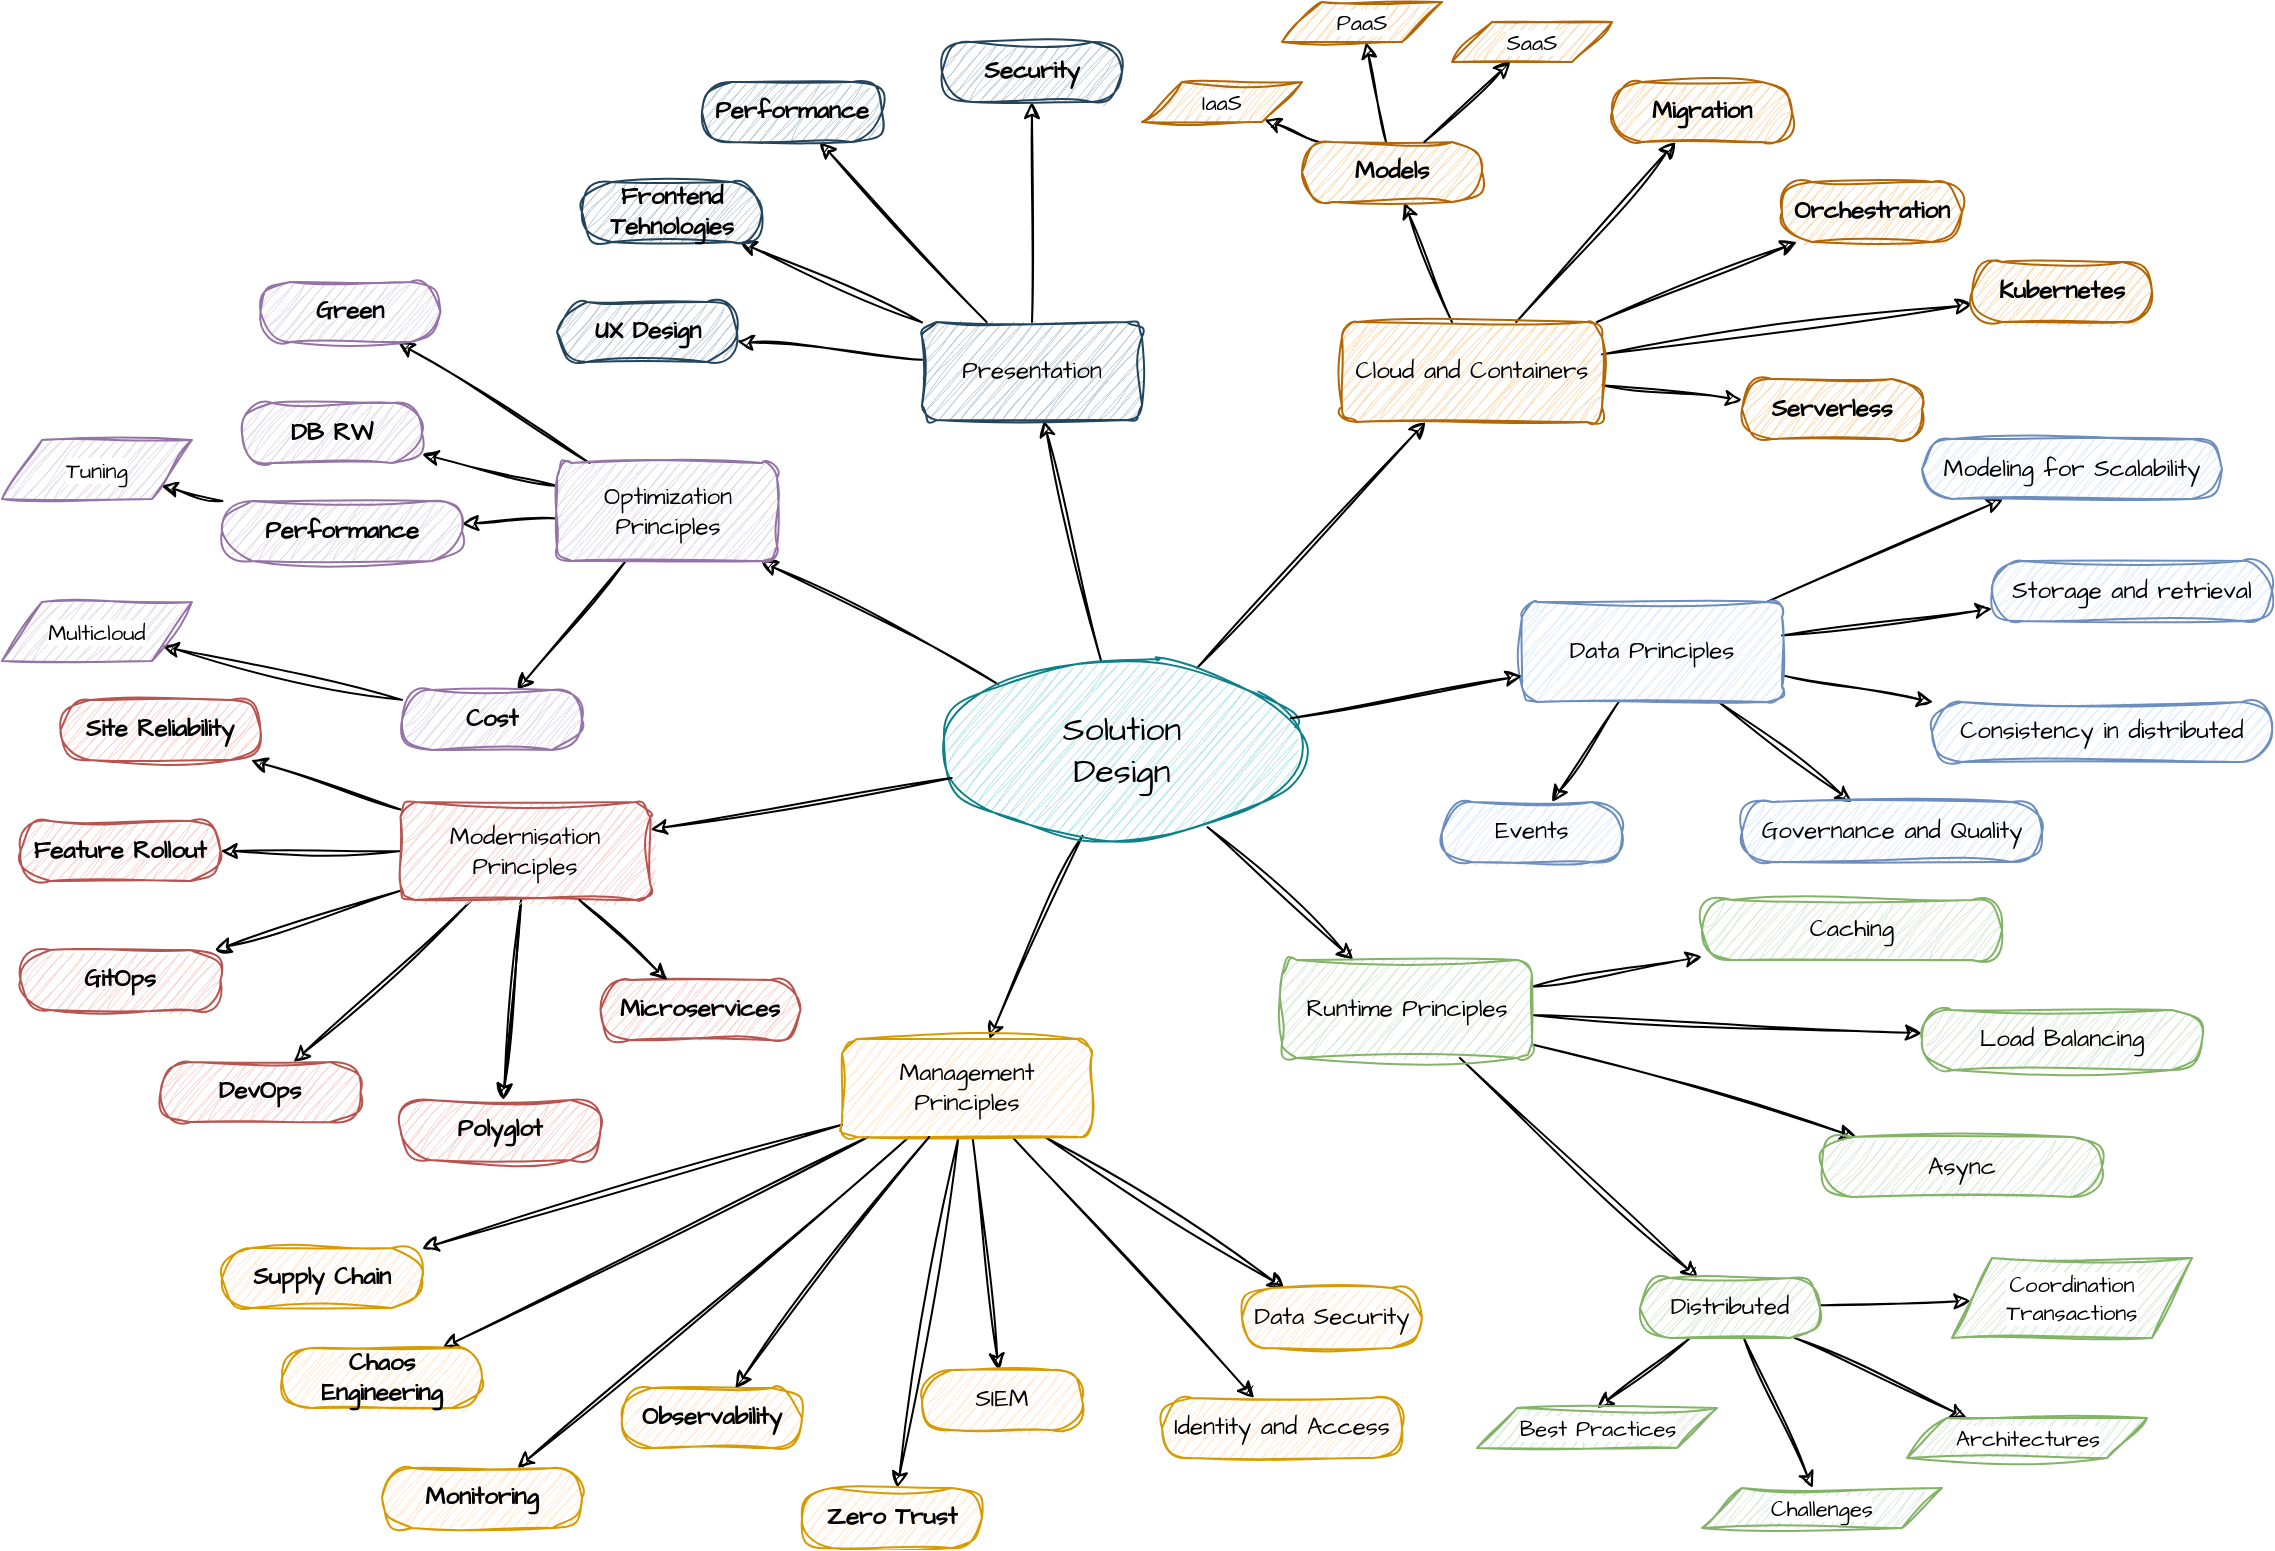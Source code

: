 <mxfile version="25.0.2" pages="2">
  <diagram name="map" id="X-cKGaYsxdFPm-MdRNBP">
    <mxGraphModel dx="898" dy="674" grid="1" gridSize="10" guides="1" tooltips="1" connect="1" arrows="1" fold="1" page="1" pageScale="1" pageWidth="1169" pageHeight="827" math="0" shadow="0">
      <root>
        <mxCell id="0" />
        <mxCell id="1" parent="0" />
        <mxCell id="eH689H7NBcSLCJSyWddD-24" style="edgeStyle=none;shape=connector;rounded=0;sketch=1;hachureGap=4;jiggle=2;curveFitting=1;orthogonalLoop=1;jettySize=auto;html=1;strokeColor=default;align=center;verticalAlign=middle;fontFamily=Architects Daughter;fontSource=https%3A%2F%2Ffonts.googleapis.com%2Fcss%3Ffamily%3DArchitects%2BDaughter;fontSize=11;fontColor=default;labelBackgroundColor=default;endArrow=classic;" parent="1" source="eH689H7NBcSLCJSyWddD-1" target="eH689H7NBcSLCJSyWddD-20" edge="1">
          <mxGeometry relative="1" as="geometry" />
        </mxCell>
        <mxCell id="eH689H7NBcSLCJSyWddD-39" style="edgeStyle=none;shape=connector;rounded=0;sketch=1;hachureGap=4;jiggle=2;curveFitting=1;orthogonalLoop=1;jettySize=auto;html=1;strokeColor=default;align=center;verticalAlign=middle;fontFamily=Architects Daughter;fontSource=https%3A%2F%2Ffonts.googleapis.com%2Fcss%3Ffamily%3DArchitects%2BDaughter;fontSize=11;fontColor=default;labelBackgroundColor=default;endArrow=classic;" parent="1" source="eH689H7NBcSLCJSyWddD-1" target="eH689H7NBcSLCJSyWddD-38" edge="1">
          <mxGeometry relative="1" as="geometry" />
        </mxCell>
        <mxCell id="eH689H7NBcSLCJSyWddD-78" style="edgeStyle=none;shape=connector;rounded=0;sketch=1;hachureGap=4;jiggle=2;curveFitting=1;orthogonalLoop=1;jettySize=auto;html=1;strokeColor=default;align=center;verticalAlign=middle;fontFamily=Architects Daughter;fontSource=https%3A%2F%2Ffonts.googleapis.com%2Fcss%3Ffamily%3DArchitects%2BDaughter;fontSize=11;fontColor=default;labelBackgroundColor=default;endArrow=classic;" parent="1" source="eH689H7NBcSLCJSyWddD-1" target="eH689H7NBcSLCJSyWddD-77" edge="1">
          <mxGeometry relative="1" as="geometry" />
        </mxCell>
        <mxCell id="SSQK0ywu_iZIiHBfQZ9i-17" style="rounded=0;sketch=1;hachureGap=4;jiggle=2;curveFitting=1;orthogonalLoop=1;jettySize=auto;html=1;fontFamily=Architects Daughter;fontSource=https%3A%2F%2Ffonts.googleapis.com%2Fcss%3Ffamily%3DArchitects%2BDaughter;" parent="1" source="eH689H7NBcSLCJSyWddD-1" target="SSQK0ywu_iZIiHBfQZ9i-7" edge="1">
          <mxGeometry relative="1" as="geometry" />
        </mxCell>
        <mxCell id="SSQK0ywu_iZIiHBfQZ9i-19" style="rounded=0;sketch=1;hachureGap=4;jiggle=2;curveFitting=1;orthogonalLoop=1;jettySize=auto;html=1;fontFamily=Architects Daughter;fontSource=https%3A%2F%2Ffonts.googleapis.com%2Fcss%3Ffamily%3DArchitects%2BDaughter;" parent="1" source="eH689H7NBcSLCJSyWddD-1" target="SSQK0ywu_iZIiHBfQZ9i-18" edge="1">
          <mxGeometry relative="1" as="geometry" />
        </mxCell>
        <mxCell id="eH689H7NBcSLCJSyWddD-1" value="&lt;font style=&quot;font-size: 17px;&quot;&gt;Solution&lt;/font&gt;&lt;div&gt;&lt;font style=&quot;font-size: 17px;&quot;&gt;Design&lt;/font&gt;&lt;/div&gt;" style="ellipse;whiteSpace=wrap;html=1;hachureGap=4;fontFamily=Architects Daughter;fontSource=https%3A%2F%2Ffonts.googleapis.com%2Fcss%3Ffamily%3DArchitects%2BDaughter;shadow=0;strokeWidth=1;sketch=1;curveFitting=1;jiggle=2;fillColor=#b0e3e6;strokeColor=#0e8088;" parent="1" vertex="1">
          <mxGeometry x="510" y="369" width="180" height="89" as="geometry" />
        </mxCell>
        <mxCell id="eH689H7NBcSLCJSyWddD-10" style="rounded=0;sketch=1;hachureGap=4;jiggle=2;curveFitting=1;orthogonalLoop=1;jettySize=auto;html=1;fontFamily=Architects Daughter;fontSource=https%3A%2F%2Ffonts.googleapis.com%2Fcss%3Ffamily%3DArchitects%2BDaughter;" parent="1" source="eH689H7NBcSLCJSyWddD-2" target="eH689H7NBcSLCJSyWddD-4" edge="1">
          <mxGeometry relative="1" as="geometry" />
        </mxCell>
        <mxCell id="eH689H7NBcSLCJSyWddD-11" style="rounded=0;sketch=1;hachureGap=4;jiggle=2;curveFitting=1;orthogonalLoop=1;jettySize=auto;html=1;fontFamily=Architects Daughter;fontSource=https%3A%2F%2Ffonts.googleapis.com%2Fcss%3Ffamily%3DArchitects%2BDaughter;" parent="1" source="eH689H7NBcSLCJSyWddD-2" target="eH689H7NBcSLCJSyWddD-5" edge="1">
          <mxGeometry relative="1" as="geometry" />
        </mxCell>
        <mxCell id="eH689H7NBcSLCJSyWddD-12" style="rounded=0;sketch=1;hachureGap=4;jiggle=2;curveFitting=1;orthogonalLoop=1;jettySize=auto;html=1;fontFamily=Architects Daughter;fontSource=https%3A%2F%2Ffonts.googleapis.com%2Fcss%3Ffamily%3DArchitects%2BDaughter;" parent="1" source="eH689H7NBcSLCJSyWddD-2" target="eH689H7NBcSLCJSyWddD-6" edge="1">
          <mxGeometry relative="1" as="geometry" />
        </mxCell>
        <mxCell id="eH689H7NBcSLCJSyWddD-13" style="edgeStyle=none;shape=connector;rounded=0;sketch=1;hachureGap=4;jiggle=2;curveFitting=1;orthogonalLoop=1;jettySize=auto;html=1;strokeColor=default;align=center;verticalAlign=middle;fontFamily=Architects Daughter;fontSource=https%3A%2F%2Ffonts.googleapis.com%2Fcss%3Ffamily%3DArchitects%2BDaughter;fontSize=11;fontColor=default;labelBackgroundColor=default;endArrow=classic;" parent="1" source="eH689H7NBcSLCJSyWddD-2" target="eH689H7NBcSLCJSyWddD-7" edge="1">
          <mxGeometry relative="1" as="geometry" />
        </mxCell>
        <mxCell id="eH689H7NBcSLCJSyWddD-14" style="edgeStyle=none;shape=connector;rounded=0;sketch=1;hachureGap=4;jiggle=2;curveFitting=1;orthogonalLoop=1;jettySize=auto;html=1;strokeColor=default;align=center;verticalAlign=middle;fontFamily=Architects Daughter;fontSource=https%3A%2F%2Ffonts.googleapis.com%2Fcss%3Ffamily%3DArchitects%2BDaughter;fontSize=11;fontColor=default;labelBackgroundColor=default;endArrow=classic;" parent="1" source="eH689H7NBcSLCJSyWddD-2" target="eH689H7NBcSLCJSyWddD-9" edge="1">
          <mxGeometry relative="1" as="geometry" />
        </mxCell>
        <mxCell id="eH689H7NBcSLCJSyWddD-2" value="Data Principles" style="rounded=1;whiteSpace=wrap;html=1;sketch=1;hachureGap=4;jiggle=2;curveFitting=1;fontFamily=Architects Daughter;fontSource=https%3A%2F%2Ffonts.googleapis.com%2Fcss%3Ffamily%3DArchitects%2BDaughter;fillColor=#dae8fc;strokeColor=#6c8ebf;" parent="1" vertex="1">
          <mxGeometry x="800" y="340" width="130" height="50" as="geometry" />
        </mxCell>
        <mxCell id="eH689H7NBcSLCJSyWddD-3" value="" style="endArrow=classic;html=1;rounded=0;sketch=1;hachureGap=4;jiggle=2;curveFitting=1;fontFamily=Architects Daughter;fontSource=https%3A%2F%2Ffonts.googleapis.com%2Fcss%3Ffamily%3DArchitects%2BDaughter;" parent="1" source="eH689H7NBcSLCJSyWddD-1" target="eH689H7NBcSLCJSyWddD-2" edge="1">
          <mxGeometry width="50" height="50" relative="1" as="geometry">
            <mxPoint x="746.266" y="436.33" as="sourcePoint" />
            <mxPoint x="740" y="439" as="targetPoint" />
          </mxGeometry>
        </mxCell>
        <mxCell id="eH689H7NBcSLCJSyWddD-4" value="Modeling for Scalability" style="rounded=1;whiteSpace=wrap;html=1;sketch=1;hachureGap=4;jiggle=2;curveFitting=1;fontFamily=Architects Daughter;fontSource=https%3A%2F%2Ffonts.googleapis.com%2Fcss%3Ffamily%3DArchitects%2BDaughter;arcSize=50;fillColor=#dae8fc;strokeColor=#6c8ebf;" parent="1" vertex="1">
          <mxGeometry x="1000" y="258.5" width="150" height="30" as="geometry" />
        </mxCell>
        <mxCell id="eH689H7NBcSLCJSyWddD-5" value="Storage and retrieval" style="rounded=1;whiteSpace=wrap;html=1;sketch=1;hachureGap=4;jiggle=2;curveFitting=1;fontFamily=Architects Daughter;fontSource=https%3A%2F%2Ffonts.googleapis.com%2Fcss%3Ffamily%3DArchitects%2BDaughter;arcSize=50;fillColor=#dae8fc;strokeColor=#6c8ebf;" parent="1" vertex="1">
          <mxGeometry x="1035" y="319.5" width="140" height="30" as="geometry" />
        </mxCell>
        <mxCell id="eH689H7NBcSLCJSyWddD-6" value="Consistency in distributed" style="rounded=1;whiteSpace=wrap;html=1;sketch=1;hachureGap=4;jiggle=2;curveFitting=1;fontFamily=Architects Daughter;fontSource=https%3A%2F%2Ffonts.googleapis.com%2Fcss%3Ffamily%3DArchitects%2BDaughter;arcSize=50;fillColor=#dae8fc;strokeColor=#6c8ebf;" parent="1" vertex="1">
          <mxGeometry x="1005" y="390" width="170" height="30" as="geometry" />
        </mxCell>
        <mxCell id="eH689H7NBcSLCJSyWddD-7" value="Governance and Quality" style="rounded=1;whiteSpace=wrap;html=1;sketch=1;hachureGap=4;jiggle=2;curveFitting=1;fontFamily=Architects Daughter;fontSource=https%3A%2F%2Ffonts.googleapis.com%2Fcss%3Ffamily%3DArchitects%2BDaughter;arcSize=50;fillColor=#dae8fc;strokeColor=#6c8ebf;" parent="1" vertex="1">
          <mxGeometry x="910" y="440" width="150" height="30" as="geometry" />
        </mxCell>
        <mxCell id="eH689H7NBcSLCJSyWddD-9" value="Events" style="rounded=1;whiteSpace=wrap;html=1;sketch=1;hachureGap=4;jiggle=2;curveFitting=1;fontFamily=Architects Daughter;fontSource=https%3A%2F%2Ffonts.googleapis.com%2Fcss%3Ffamily%3DArchitects%2BDaughter;arcSize=50;fillColor=#dae8fc;strokeColor=#6c8ebf;" parent="1" vertex="1">
          <mxGeometry x="760" y="440" width="90" height="30" as="geometry" />
        </mxCell>
        <mxCell id="eH689H7NBcSLCJSyWddD-15" style="rounded=0;sketch=1;hachureGap=4;jiggle=2;curveFitting=1;orthogonalLoop=1;jettySize=auto;html=1;fontFamily=Architects Daughter;fontSource=https%3A%2F%2Ffonts.googleapis.com%2Fcss%3Ffamily%3DArchitects%2BDaughter;" parent="1" source="eH689H7NBcSLCJSyWddD-20" target="eH689H7NBcSLCJSyWddD-21" edge="1">
          <mxGeometry relative="1" as="geometry" />
        </mxCell>
        <mxCell id="eH689H7NBcSLCJSyWddD-16" style="rounded=0;sketch=1;hachureGap=4;jiggle=2;curveFitting=1;orthogonalLoop=1;jettySize=auto;html=1;fontFamily=Architects Daughter;fontSource=https%3A%2F%2Ffonts.googleapis.com%2Fcss%3Ffamily%3DArchitects%2BDaughter;" parent="1" source="eH689H7NBcSLCJSyWddD-20" target="eH689H7NBcSLCJSyWddD-22" edge="1">
          <mxGeometry relative="1" as="geometry" />
        </mxCell>
        <mxCell id="eH689H7NBcSLCJSyWddD-17" style="rounded=0;sketch=1;hachureGap=4;jiggle=2;curveFitting=1;orthogonalLoop=1;jettySize=auto;html=1;fontFamily=Architects Daughter;fontSource=https%3A%2F%2Ffonts.googleapis.com%2Fcss%3Ffamily%3DArchitects%2BDaughter;" parent="1" source="eH689H7NBcSLCJSyWddD-20" target="eH689H7NBcSLCJSyWddD-25" edge="1">
          <mxGeometry relative="1" as="geometry">
            <mxPoint x="1075.5" y="604" as="targetPoint" />
          </mxGeometry>
        </mxCell>
        <mxCell id="eH689H7NBcSLCJSyWddD-19" style="edgeStyle=none;shape=connector;rounded=0;sketch=1;hachureGap=4;jiggle=2;curveFitting=1;orthogonalLoop=1;jettySize=auto;html=1;strokeColor=default;align=center;verticalAlign=middle;fontFamily=Architects Daughter;fontSource=https%3A%2F%2Ffonts.googleapis.com%2Fcss%3Ffamily%3DArchitects%2BDaughter;fontSize=11;fontColor=default;labelBackgroundColor=default;endArrow=classic;" parent="1" source="eH689H7NBcSLCJSyWddD-20" target="eH689H7NBcSLCJSyWddD-23" edge="1">
          <mxGeometry relative="1" as="geometry">
            <mxPoint x="836.316" y="654" as="sourcePoint" />
          </mxGeometry>
        </mxCell>
        <mxCell id="eH689H7NBcSLCJSyWddD-20" value="Runtime Principles" style="rounded=1;whiteSpace=wrap;html=1;sketch=1;hachureGap=4;jiggle=2;curveFitting=1;fontFamily=Architects Daughter;fontSource=https%3A%2F%2Ffonts.googleapis.com%2Fcss%3Ffamily%3DArchitects%2BDaughter;fillColor=#d5e8d4;strokeColor=#82b366;" parent="1" vertex="1">
          <mxGeometry x="680" y="519" width="125" height="49" as="geometry" />
        </mxCell>
        <mxCell id="eH689H7NBcSLCJSyWddD-21" value="Caching" style="rounded=1;whiteSpace=wrap;html=1;sketch=1;hachureGap=4;jiggle=2;curveFitting=1;fontFamily=Architects Daughter;fontSource=https%3A%2F%2Ffonts.googleapis.com%2Fcss%3Ffamily%3DArchitects%2BDaughter;arcSize=50;fillColor=#d5e8d4;strokeColor=#82b366;" parent="1" vertex="1">
          <mxGeometry x="890" y="489" width="150" height="30" as="geometry" />
        </mxCell>
        <mxCell id="eH689H7NBcSLCJSyWddD-22" value="Load Balancing" style="rounded=1;whiteSpace=wrap;html=1;sketch=1;hachureGap=4;jiggle=2;curveFitting=1;fontFamily=Architects Daughter;fontSource=https%3A%2F%2Ffonts.googleapis.com%2Fcss%3Ffamily%3DArchitects%2BDaughter;arcSize=50;fillColor=#d5e8d4;strokeColor=#82b366;" parent="1" vertex="1">
          <mxGeometry x="1000" y="544" width="140" height="30" as="geometry" />
        </mxCell>
        <mxCell id="eH689H7NBcSLCJSyWddD-28" style="edgeStyle=none;shape=connector;rounded=0;sketch=1;hachureGap=4;jiggle=2;curveFitting=1;orthogonalLoop=1;jettySize=auto;html=1;strokeColor=default;align=center;verticalAlign=middle;fontFamily=Architects Daughter;fontSource=https%3A%2F%2Ffonts.googleapis.com%2Fcss%3Ffamily%3DArchitects%2BDaughter;fontSize=11;fontColor=default;labelBackgroundColor=default;endArrow=classic;" parent="1" source="eH689H7NBcSLCJSyWddD-23" target="eH689H7NBcSLCJSyWddD-27" edge="1">
          <mxGeometry relative="1" as="geometry" />
        </mxCell>
        <mxCell id="eH689H7NBcSLCJSyWddD-31" style="edgeStyle=none;shape=connector;rounded=0;sketch=1;hachureGap=4;jiggle=2;curveFitting=1;orthogonalLoop=1;jettySize=auto;html=1;entryX=0.25;entryY=0;entryDx=0;entryDy=0;strokeColor=default;align=center;verticalAlign=middle;fontFamily=Architects Daughter;fontSource=https%3A%2F%2Ffonts.googleapis.com%2Fcss%3Ffamily%3DArchitects%2BDaughter;fontSize=11;fontColor=default;labelBackgroundColor=default;endArrow=classic;" parent="1" source="eH689H7NBcSLCJSyWddD-23" target="eH689H7NBcSLCJSyWddD-29" edge="1">
          <mxGeometry relative="1" as="geometry" />
        </mxCell>
        <mxCell id="eH689H7NBcSLCJSyWddD-33" style="edgeStyle=none;shape=connector;rounded=0;sketch=1;hachureGap=4;jiggle=2;curveFitting=1;orthogonalLoop=1;jettySize=auto;html=1;strokeColor=default;align=center;verticalAlign=middle;fontFamily=Architects Daughter;fontSource=https%3A%2F%2Ffonts.googleapis.com%2Fcss%3Ffamily%3DArchitects%2BDaughter;fontSize=11;fontColor=default;labelBackgroundColor=default;endArrow=classic;" parent="1" source="eH689H7NBcSLCJSyWddD-23" target="eH689H7NBcSLCJSyWddD-32" edge="1">
          <mxGeometry relative="1" as="geometry" />
        </mxCell>
        <mxCell id="eH689H7NBcSLCJSyWddD-36" style="edgeStyle=none;shape=connector;rounded=0;sketch=1;hachureGap=4;jiggle=2;curveFitting=1;orthogonalLoop=1;jettySize=auto;html=1;entryX=0.5;entryY=0;entryDx=0;entryDy=0;strokeColor=default;align=center;verticalAlign=middle;fontFamily=Architects Daughter;fontSource=https%3A%2F%2Ffonts.googleapis.com%2Fcss%3Ffamily%3DArchitects%2BDaughter;fontSize=11;fontColor=default;labelBackgroundColor=default;endArrow=classic;" parent="1" source="eH689H7NBcSLCJSyWddD-23" target="eH689H7NBcSLCJSyWddD-35" edge="1">
          <mxGeometry relative="1" as="geometry" />
        </mxCell>
        <mxCell id="eH689H7NBcSLCJSyWddD-23" value="Distributed" style="rounded=1;whiteSpace=wrap;html=1;sketch=1;hachureGap=4;jiggle=2;curveFitting=1;fontFamily=Architects Daughter;fontSource=https%3A%2F%2Ffonts.googleapis.com%2Fcss%3Ffamily%3DArchitects%2BDaughter;arcSize=50;fillColor=#d5e8d4;strokeColor=#82b366;" parent="1" vertex="1">
          <mxGeometry x="859" y="678" width="90" height="30" as="geometry" />
        </mxCell>
        <mxCell id="eH689H7NBcSLCJSyWddD-25" value="Async" style="rounded=1;whiteSpace=wrap;html=1;sketch=1;hachureGap=4;jiggle=2;curveFitting=1;fontFamily=Architects Daughter;fontSource=https%3A%2F%2Ffonts.googleapis.com%2Fcss%3Ffamily%3DArchitects%2BDaughter;arcSize=50;fillColor=#d5e8d4;strokeColor=#82b366;" parent="1" vertex="1">
          <mxGeometry x="950" y="607.5" width="140" height="30" as="geometry" />
        </mxCell>
        <mxCell id="eH689H7NBcSLCJSyWddD-27" value="Coordination&lt;div&gt;Transactions&lt;/div&gt;" style="shape=parallelogram;perimeter=parallelogramPerimeter;whiteSpace=wrap;html=1;fixedSize=1;sketch=1;hachureGap=4;jiggle=2;curveFitting=1;fontFamily=Architects Daughter;fontSource=https%3A%2F%2Ffonts.googleapis.com%2Fcss%3Ffamily%3DArchitects%2BDaughter;fontSize=11;labelBackgroundColor=default;fillColor=#d5e8d4;strokeColor=#82b366;" parent="1" vertex="1">
          <mxGeometry x="1015" y="668" width="120" height="40" as="geometry" />
        </mxCell>
        <mxCell id="eH689H7NBcSLCJSyWddD-29" value="Architectures" style="shape=parallelogram;perimeter=parallelogramPerimeter;whiteSpace=wrap;html=1;fixedSize=1;sketch=1;hachureGap=4;jiggle=2;curveFitting=1;fontFamily=Architects Daughter;fontSource=https%3A%2F%2Ffonts.googleapis.com%2Fcss%3Ffamily%3DArchitects%2BDaughter;fontSize=11;labelBackgroundColor=default;fillColor=#d5e8d4;strokeColor=#82b366;" parent="1" vertex="1">
          <mxGeometry x="992.5" y="748" width="120" height="20" as="geometry" />
        </mxCell>
        <mxCell id="eH689H7NBcSLCJSyWddD-32" value="Challenges" style="shape=parallelogram;perimeter=parallelogramPerimeter;whiteSpace=wrap;html=1;fixedSize=1;sketch=1;hachureGap=4;jiggle=2;curveFitting=1;fontFamily=Architects Daughter;fontSource=https%3A%2F%2Ffonts.googleapis.com%2Fcss%3Ffamily%3DArchitects%2BDaughter;fontSize=11;labelBackgroundColor=default;fillColor=#d5e8d4;strokeColor=#82b366;" parent="1" vertex="1">
          <mxGeometry x="890" y="783" width="120" height="20" as="geometry" />
        </mxCell>
        <mxCell id="eH689H7NBcSLCJSyWddD-35" value="Best Practices" style="shape=parallelogram;perimeter=parallelogramPerimeter;whiteSpace=wrap;html=1;fixedSize=1;sketch=1;hachureGap=4;jiggle=2;curveFitting=1;fontFamily=Architects Daughter;fontSource=https%3A%2F%2Ffonts.googleapis.com%2Fcss%3Ffamily%3DArchitects%2BDaughter;fontSize=11;labelBackgroundColor=default;fillColor=#d5e8d4;strokeColor=#82b366;" parent="1" vertex="1">
          <mxGeometry x="777.5" y="743" width="120" height="20" as="geometry" />
        </mxCell>
        <mxCell id="eH689H7NBcSLCJSyWddD-41" style="edgeStyle=none;shape=connector;rounded=0;sketch=1;hachureGap=4;jiggle=2;curveFitting=1;orthogonalLoop=1;jettySize=auto;html=1;strokeColor=default;align=center;verticalAlign=middle;fontFamily=Architects Daughter;fontSource=https%3A%2F%2Ffonts.googleapis.com%2Fcss%3Ffamily%3DArchitects%2BDaughter;fontSize=11;fontColor=default;labelBackgroundColor=default;endArrow=classic;" parent="1" source="eH689H7NBcSLCJSyWddD-38" target="eH689H7NBcSLCJSyWddD-40" edge="1">
          <mxGeometry relative="1" as="geometry" />
        </mxCell>
        <mxCell id="eH689H7NBcSLCJSyWddD-43" style="edgeStyle=none;shape=connector;rounded=0;sketch=1;hachureGap=4;jiggle=2;curveFitting=1;orthogonalLoop=1;jettySize=auto;html=1;strokeColor=default;align=center;verticalAlign=middle;fontFamily=Architects Daughter;fontSource=https%3A%2F%2Ffonts.googleapis.com%2Fcss%3Ffamily%3DArchitects%2BDaughter;fontSize=11;fontColor=default;labelBackgroundColor=default;endArrow=classic;" parent="1" source="eH689H7NBcSLCJSyWddD-38" target="eH689H7NBcSLCJSyWddD-42" edge="1">
          <mxGeometry relative="1" as="geometry" />
        </mxCell>
        <mxCell id="eH689H7NBcSLCJSyWddD-45" style="edgeStyle=none;shape=connector;rounded=0;sketch=1;hachureGap=4;jiggle=2;curveFitting=1;orthogonalLoop=1;jettySize=auto;html=1;strokeColor=default;align=center;verticalAlign=middle;fontFamily=Architects Daughter;fontSource=https%3A%2F%2Ffonts.googleapis.com%2Fcss%3Ffamily%3DArchitects%2BDaughter;fontSize=11;fontColor=default;labelBackgroundColor=default;endArrow=classic;" parent="1" source="eH689H7NBcSLCJSyWddD-38" target="eH689H7NBcSLCJSyWddD-44" edge="1">
          <mxGeometry relative="1" as="geometry" />
        </mxCell>
        <mxCell id="eH689H7NBcSLCJSyWddD-47" style="edgeStyle=none;shape=connector;rounded=0;sketch=1;hachureGap=4;jiggle=2;curveFitting=1;orthogonalLoop=1;jettySize=auto;html=1;strokeColor=default;align=center;verticalAlign=middle;fontFamily=Architects Daughter;fontSource=https%3A%2F%2Ffonts.googleapis.com%2Fcss%3Ffamily%3DArchitects%2BDaughter;fontSize=11;fontColor=default;labelBackgroundColor=default;endArrow=classic;" parent="1" source="eH689H7NBcSLCJSyWddD-38" target="eH689H7NBcSLCJSyWddD-46" edge="1">
          <mxGeometry relative="1" as="geometry" />
        </mxCell>
        <mxCell id="eH689H7NBcSLCJSyWddD-52" style="edgeStyle=none;shape=connector;rounded=0;sketch=1;hachureGap=4;jiggle=2;curveFitting=1;orthogonalLoop=1;jettySize=auto;html=1;strokeColor=default;align=center;verticalAlign=middle;fontFamily=Architects Daughter;fontSource=https%3A%2F%2Ffonts.googleapis.com%2Fcss%3Ffamily%3DArchitects%2BDaughter;fontSize=11;fontColor=default;labelBackgroundColor=default;endArrow=classic;" parent="1" source="eH689H7NBcSLCJSyWddD-38" target="eH689H7NBcSLCJSyWddD-50" edge="1">
          <mxGeometry relative="1" as="geometry" />
        </mxCell>
        <mxCell id="eH689H7NBcSLCJSyWddD-60" style="edgeStyle=none;shape=connector;rounded=0;sketch=1;hachureGap=4;jiggle=2;curveFitting=1;orthogonalLoop=1;jettySize=auto;html=1;strokeColor=default;align=center;verticalAlign=middle;fontFamily=Architects Daughter;fontSource=https%3A%2F%2Ffonts.googleapis.com%2Fcss%3Ffamily%3DArchitects%2BDaughter;fontSize=11;fontColor=default;labelBackgroundColor=default;endArrow=classic;" parent="1" source="eH689H7NBcSLCJSyWddD-38" target="eH689H7NBcSLCJSyWddD-53" edge="1">
          <mxGeometry relative="1" as="geometry" />
        </mxCell>
        <mxCell id="eH689H7NBcSLCJSyWddD-61" style="edgeStyle=none;shape=connector;rounded=0;sketch=1;hachureGap=4;jiggle=2;curveFitting=1;orthogonalLoop=1;jettySize=auto;html=1;strokeColor=default;align=center;verticalAlign=middle;fontFamily=Architects Daughter;fontSource=https%3A%2F%2Ffonts.googleapis.com%2Fcss%3Ffamily%3DArchitects%2BDaughter;fontSize=11;fontColor=default;labelBackgroundColor=default;endArrow=classic;" parent="1" source="eH689H7NBcSLCJSyWddD-38" target="eH689H7NBcSLCJSyWddD-59" edge="1">
          <mxGeometry relative="1" as="geometry" />
        </mxCell>
        <mxCell id="eH689H7NBcSLCJSyWddD-38" value="Management Principles" style="rounded=1;whiteSpace=wrap;html=1;sketch=1;hachureGap=4;jiggle=2;curveFitting=1;fontFamily=Architects Daughter;fontSource=https%3A%2F%2Ffonts.googleapis.com%2Fcss%3Ffamily%3DArchitects%2BDaughter;fillColor=#ffe6cc;strokeColor=#d79b00;" parent="1" vertex="1">
          <mxGeometry x="460" y="558.5" width="125" height="49" as="geometry" />
        </mxCell>
        <mxCell id="eH689H7NBcSLCJSyWddD-40" value="Data Security" style="rounded=1;whiteSpace=wrap;html=1;sketch=1;hachureGap=4;jiggle=2;curveFitting=1;fontFamily=Architects Daughter;fontSource=https%3A%2F%2Ffonts.googleapis.com%2Fcss%3Ffamily%3DArchitects%2BDaughter;arcSize=50;fillColor=#ffe6cc;strokeColor=#d79b00;" parent="1" vertex="1">
          <mxGeometry x="660" y="683" width="90" height="30" as="geometry" />
        </mxCell>
        <mxCell id="eH689H7NBcSLCJSyWddD-42" value="Identity and Access" style="rounded=1;whiteSpace=wrap;html=1;sketch=1;hachureGap=4;jiggle=2;curveFitting=1;fontFamily=Architects Daughter;fontSource=https%3A%2F%2Ffonts.googleapis.com%2Fcss%3Ffamily%3DArchitects%2BDaughter;arcSize=50;fillColor=#ffe6cc;strokeColor=#d79b00;" parent="1" vertex="1">
          <mxGeometry x="620" y="738" width="120" height="30" as="geometry" />
        </mxCell>
        <mxCell id="eH689H7NBcSLCJSyWddD-44" value="SIEM" style="rounded=1;whiteSpace=wrap;html=1;sketch=1;hachureGap=4;jiggle=2;curveFitting=1;fontFamily=Architects Daughter;fontSource=https%3A%2F%2Ffonts.googleapis.com%2Fcss%3Ffamily%3DArchitects%2BDaughter;arcSize=50;fillColor=#ffe6cc;strokeColor=#d79b00;" parent="1" vertex="1">
          <mxGeometry x="500" y="724" width="80" height="30" as="geometry" />
        </mxCell>
        <mxCell id="eH689H7NBcSLCJSyWddD-46" value="Zero Trust" style="rounded=1;whiteSpace=wrap;html=1;sketch=1;hachureGap=4;jiggle=2;curveFitting=1;fontFamily=Architects Daughter;fontSource=https%3A%2F%2Ffonts.googleapis.com%2Fcss%3Ffamily%3DArchitects%2BDaughter;arcSize=50;fontStyle=1;fillColor=#ffe6cc;strokeColor=#d79b00;" parent="1" vertex="1">
          <mxGeometry x="440" y="783" width="90" height="30" as="geometry" />
        </mxCell>
        <mxCell id="eH689H7NBcSLCJSyWddD-48" value="Observability" style="rounded=1;whiteSpace=wrap;html=1;sketch=1;hachureGap=4;jiggle=2;curveFitting=1;fontFamily=Architects Daughter;fontSource=https%3A%2F%2Ffonts.googleapis.com%2Fcss%3Ffamily%3DArchitects%2BDaughter;arcSize=50;fontStyle=1;fillColor=#ffe6cc;strokeColor=#d79b00;" parent="1" vertex="1">
          <mxGeometry x="350" y="733" width="90" height="30" as="geometry" />
        </mxCell>
        <mxCell id="eH689H7NBcSLCJSyWddD-49" style="edgeStyle=none;shape=connector;rounded=0;sketch=1;hachureGap=4;jiggle=2;curveFitting=1;orthogonalLoop=1;jettySize=auto;html=1;strokeColor=default;align=center;verticalAlign=middle;fontFamily=Architects Daughter;fontSource=https%3A%2F%2Ffonts.googleapis.com%2Fcss%3Ffamily%3DArchitects%2BDaughter;fontSize=11;fontColor=default;labelBackgroundColor=default;endArrow=classic;" parent="1" source="eH689H7NBcSLCJSyWddD-38" target="eH689H7NBcSLCJSyWddD-48" edge="1">
          <mxGeometry relative="1" as="geometry" />
        </mxCell>
        <mxCell id="eH689H7NBcSLCJSyWddD-50" value="Monitoring" style="rounded=1;whiteSpace=wrap;html=1;sketch=1;hachureGap=4;jiggle=2;curveFitting=1;fontFamily=Architects Daughter;fontSource=https%3A%2F%2Ffonts.googleapis.com%2Fcss%3Ffamily%3DArchitects%2BDaughter;arcSize=50;fontStyle=1;fillColor=#ffe6cc;strokeColor=#d79b00;" parent="1" vertex="1">
          <mxGeometry x="230" y="773" width="100" height="30" as="geometry" />
        </mxCell>
        <mxCell id="eH689H7NBcSLCJSyWddD-53" value="Chaos Engineering" style="rounded=1;whiteSpace=wrap;html=1;sketch=1;hachureGap=4;jiggle=2;curveFitting=1;fontFamily=Architects Daughter;fontSource=https%3A%2F%2Ffonts.googleapis.com%2Fcss%3Ffamily%3DArchitects%2BDaughter;arcSize=50;fontStyle=1;fillColor=#ffe6cc;strokeColor=#d79b00;" parent="1" vertex="1">
          <mxGeometry x="180" y="713" width="100" height="30" as="geometry" />
        </mxCell>
        <mxCell id="eH689H7NBcSLCJSyWddD-59" value="Supply Chain" style="rounded=1;whiteSpace=wrap;html=1;sketch=1;hachureGap=4;jiggle=2;curveFitting=1;fontFamily=Architects Daughter;fontSource=https%3A%2F%2Ffonts.googleapis.com%2Fcss%3Ffamily%3DArchitects%2BDaughter;arcSize=50;fontStyle=1;fillColor=#ffe6cc;strokeColor=#d79b00;" parent="1" vertex="1">
          <mxGeometry x="150" y="663" width="100" height="30" as="geometry" />
        </mxCell>
        <mxCell id="eH689H7NBcSLCJSyWddD-71" style="edgeStyle=none;shape=connector;rounded=0;sketch=1;hachureGap=4;jiggle=2;curveFitting=1;orthogonalLoop=1;jettySize=auto;html=1;strokeColor=default;align=center;verticalAlign=middle;fontFamily=Architects Daughter;fontSource=https%3A%2F%2Ffonts.googleapis.com%2Fcss%3Ffamily%3DArchitects%2BDaughter;fontSize=11;fontColor=default;labelBackgroundColor=default;endArrow=classic;" parent="1" source="eH689H7NBcSLCJSyWddD-62" target="eH689H7NBcSLCJSyWddD-66" edge="1">
          <mxGeometry relative="1" as="geometry" />
        </mxCell>
        <mxCell id="eH689H7NBcSLCJSyWddD-72" value="" style="edgeStyle=none;shape=connector;rounded=0;sketch=1;hachureGap=4;jiggle=2;curveFitting=1;orthogonalLoop=1;jettySize=auto;html=1;strokeColor=default;align=center;verticalAlign=middle;fontFamily=Architects Daughter;fontSource=https%3A%2F%2Ffonts.googleapis.com%2Fcss%3Ffamily%3DArchitects%2BDaughter;fontSize=11;fontColor=default;labelBackgroundColor=default;endArrow=classic;" parent="1" source="eH689H7NBcSLCJSyWddD-62" target="eH689H7NBcSLCJSyWddD-66" edge="1">
          <mxGeometry relative="1" as="geometry" />
        </mxCell>
        <mxCell id="eH689H7NBcSLCJSyWddD-73" style="edgeStyle=none;shape=connector;rounded=0;sketch=1;hachureGap=4;jiggle=2;curveFitting=1;orthogonalLoop=1;jettySize=auto;html=1;strokeColor=default;align=center;verticalAlign=middle;fontFamily=Architects Daughter;fontSource=https%3A%2F%2Ffonts.googleapis.com%2Fcss%3Ffamily%3DArchitects%2BDaughter;fontSize=11;fontColor=default;labelBackgroundColor=default;endArrow=classic;" parent="1" source="eH689H7NBcSLCJSyWddD-62" target="eH689H7NBcSLCJSyWddD-67" edge="1">
          <mxGeometry relative="1" as="geometry" />
        </mxCell>
        <mxCell id="eH689H7NBcSLCJSyWddD-74" style="edgeStyle=none;shape=connector;rounded=0;sketch=1;hachureGap=4;jiggle=2;curveFitting=1;orthogonalLoop=1;jettySize=auto;html=1;strokeColor=default;align=center;verticalAlign=middle;fontFamily=Architects Daughter;fontSource=https%3A%2F%2Ffonts.googleapis.com%2Fcss%3Ffamily%3DArchitects%2BDaughter;fontSize=11;fontColor=default;labelBackgroundColor=default;endArrow=classic;" parent="1" source="eH689H7NBcSLCJSyWddD-62" target="eH689H7NBcSLCJSyWddD-70" edge="1">
          <mxGeometry relative="1" as="geometry" />
        </mxCell>
        <mxCell id="eH689H7NBcSLCJSyWddD-75" style="edgeStyle=none;shape=connector;rounded=0;sketch=1;hachureGap=4;jiggle=2;curveFitting=1;orthogonalLoop=1;jettySize=auto;html=1;strokeColor=default;align=center;verticalAlign=middle;fontFamily=Architects Daughter;fontSource=https%3A%2F%2Ffonts.googleapis.com%2Fcss%3Ffamily%3DArchitects%2BDaughter;fontSize=11;fontColor=default;labelBackgroundColor=default;endArrow=classic;" parent="1" source="eH689H7NBcSLCJSyWddD-62" target="eH689H7NBcSLCJSyWddD-69" edge="1">
          <mxGeometry relative="1" as="geometry" />
        </mxCell>
        <mxCell id="eH689H7NBcSLCJSyWddD-76" style="edgeStyle=none;shape=connector;rounded=0;sketch=1;hachureGap=4;jiggle=2;curveFitting=1;orthogonalLoop=1;jettySize=auto;html=1;strokeColor=default;align=center;verticalAlign=middle;fontFamily=Architects Daughter;fontSource=https%3A%2F%2Ffonts.googleapis.com%2Fcss%3Ffamily%3DArchitects%2BDaughter;fontSize=11;fontColor=default;labelBackgroundColor=default;endArrow=classic;" parent="1" source="eH689H7NBcSLCJSyWddD-62" target="eH689H7NBcSLCJSyWddD-68" edge="1">
          <mxGeometry relative="1" as="geometry" />
        </mxCell>
        <mxCell id="eH689H7NBcSLCJSyWddD-62" value="Modernisation&lt;div&gt;Principles&lt;/div&gt;" style="rounded=1;whiteSpace=wrap;html=1;sketch=1;hachureGap=4;jiggle=2;curveFitting=1;fontFamily=Architects Daughter;fontSource=https%3A%2F%2Ffonts.googleapis.com%2Fcss%3Ffamily%3DArchitects%2BDaughter;fillColor=#f8cecc;strokeColor=#b85450;" parent="1" vertex="1">
          <mxGeometry x="239.26" y="440" width="125" height="49" as="geometry" />
        </mxCell>
        <mxCell id="eH689H7NBcSLCJSyWddD-63" style="edgeStyle=none;shape=connector;rounded=0;sketch=1;hachureGap=4;jiggle=2;curveFitting=1;orthogonalLoop=1;jettySize=auto;html=1;strokeColor=default;align=center;verticalAlign=middle;fontFamily=Architects Daughter;fontSource=https%3A%2F%2Ffonts.googleapis.com%2Fcss%3Ffamily%3DArchitects%2BDaughter;fontSize=11;fontColor=default;labelBackgroundColor=default;endArrow=classic;" parent="1" source="eH689H7NBcSLCJSyWddD-1" target="eH689H7NBcSLCJSyWddD-62" edge="1">
          <mxGeometry relative="1" as="geometry">
            <mxPoint x="499.998" y="478.814" as="sourcePoint" />
          </mxGeometry>
        </mxCell>
        <mxCell id="eH689H7NBcSLCJSyWddD-64" value="Microservices" style="rounded=1;whiteSpace=wrap;html=1;sketch=1;hachureGap=4;jiggle=2;curveFitting=1;fontFamily=Architects Daughter;fontSource=https%3A%2F%2Ffonts.googleapis.com%2Fcss%3Ffamily%3DArchitects%2BDaughter;arcSize=50;fontStyle=1;fillColor=#f8cecc;strokeColor=#b85450;" parent="1" vertex="1">
          <mxGeometry x="339.26" y="529" width="100" height="30" as="geometry" />
        </mxCell>
        <mxCell id="eH689H7NBcSLCJSyWddD-65" style="edgeStyle=none;shape=connector;rounded=0;sketch=1;hachureGap=4;jiggle=2;curveFitting=1;orthogonalLoop=1;jettySize=auto;html=1;strokeColor=default;align=center;verticalAlign=middle;fontFamily=Architects Daughter;fontSource=https%3A%2F%2Ffonts.googleapis.com%2Fcss%3Ffamily%3DArchitects%2BDaughter;fontSize=11;fontColor=default;labelBackgroundColor=default;endArrow=classic;" parent="1" source="eH689H7NBcSLCJSyWddD-62" target="eH689H7NBcSLCJSyWddD-64" edge="1">
          <mxGeometry relative="1" as="geometry" />
        </mxCell>
        <mxCell id="eH689H7NBcSLCJSyWddD-66" value="Polyglot" style="rounded=1;whiteSpace=wrap;html=1;sketch=1;hachureGap=4;jiggle=2;curveFitting=1;fontFamily=Architects Daughter;fontSource=https%3A%2F%2Ffonts.googleapis.com%2Fcss%3Ffamily%3DArchitects%2BDaughter;arcSize=50;fontStyle=1;fillColor=#f8cecc;strokeColor=#b85450;" parent="1" vertex="1">
          <mxGeometry x="239.26" y="589" width="100" height="30" as="geometry" />
        </mxCell>
        <mxCell id="eH689H7NBcSLCJSyWddD-67" value="DevOps" style="rounded=1;whiteSpace=wrap;html=1;sketch=1;hachureGap=4;jiggle=2;curveFitting=1;fontFamily=Architects Daughter;fontSource=https%3A%2F%2Ffonts.googleapis.com%2Fcss%3Ffamily%3DArchitects%2BDaughter;arcSize=50;fontStyle=1;fillColor=#f8cecc;strokeColor=#b85450;" parent="1" vertex="1">
          <mxGeometry x="119.26" y="570" width="100" height="30" as="geometry" />
        </mxCell>
        <mxCell id="eH689H7NBcSLCJSyWddD-68" value="Site Reliability" style="rounded=1;whiteSpace=wrap;html=1;sketch=1;hachureGap=4;jiggle=2;curveFitting=1;fontFamily=Architects Daughter;fontSource=https%3A%2F%2Ffonts.googleapis.com%2Fcss%3Ffamily%3DArchitects%2BDaughter;arcSize=50;fontStyle=1;fillColor=#f8cecc;strokeColor=#b85450;" parent="1" vertex="1">
          <mxGeometry x="69.26" y="389" width="100" height="30" as="geometry" />
        </mxCell>
        <mxCell id="eH689H7NBcSLCJSyWddD-69" value="Feature Rollout" style="rounded=1;whiteSpace=wrap;html=1;sketch=1;hachureGap=4;jiggle=2;curveFitting=1;fontFamily=Architects Daughter;fontSource=https%3A%2F%2Ffonts.googleapis.com%2Fcss%3Ffamily%3DArchitects%2BDaughter;arcSize=50;fontStyle=1;fillColor=#f8cecc;strokeColor=#b85450;" parent="1" vertex="1">
          <mxGeometry x="49.26" y="449.5" width="100" height="30" as="geometry" />
        </mxCell>
        <mxCell id="eH689H7NBcSLCJSyWddD-70" value="GitOps" style="rounded=1;whiteSpace=wrap;html=1;sketch=1;hachureGap=4;jiggle=2;curveFitting=1;fontFamily=Architects Daughter;fontSource=https%3A%2F%2Ffonts.googleapis.com%2Fcss%3Ffamily%3DArchitects%2BDaughter;arcSize=50;fontStyle=1;fillColor=#f8cecc;strokeColor=#b85450;" parent="1" vertex="1">
          <mxGeometry x="49.26" y="514" width="100" height="30" as="geometry" />
        </mxCell>
        <mxCell id="eH689H7NBcSLCJSyWddD-81" style="edgeStyle=none;shape=connector;rounded=0;sketch=1;hachureGap=4;jiggle=2;curveFitting=1;orthogonalLoop=1;jettySize=auto;html=1;strokeColor=default;align=center;verticalAlign=middle;fontFamily=Architects Daughter;fontSource=https%3A%2F%2Ffonts.googleapis.com%2Fcss%3Ffamily%3DArchitects%2BDaughter;fontSize=11;fontColor=default;labelBackgroundColor=default;endArrow=classic;" parent="1" source="eH689H7NBcSLCJSyWddD-77" target="eH689H7NBcSLCJSyWddD-79" edge="1">
          <mxGeometry relative="1" as="geometry" />
        </mxCell>
        <mxCell id="eH689H7NBcSLCJSyWddD-84" style="edgeStyle=none;shape=connector;rounded=0;sketch=1;hachureGap=4;jiggle=2;curveFitting=1;orthogonalLoop=1;jettySize=auto;html=1;strokeColor=default;align=center;verticalAlign=middle;fontFamily=Architects Daughter;fontSource=https%3A%2F%2Ffonts.googleapis.com%2Fcss%3Ffamily%3DArchitects%2BDaughter;fontSize=11;fontColor=default;labelBackgroundColor=default;endArrow=classic;" parent="1" source="eH689H7NBcSLCJSyWddD-77" target="eH689H7NBcSLCJSyWddD-82" edge="1">
          <mxGeometry relative="1" as="geometry" />
        </mxCell>
        <mxCell id="eH689H7NBcSLCJSyWddD-91" style="edgeStyle=none;shape=connector;rounded=0;sketch=1;hachureGap=4;jiggle=2;curveFitting=1;orthogonalLoop=1;jettySize=auto;html=1;strokeColor=default;align=center;verticalAlign=middle;fontFamily=Architects Daughter;fontSource=https%3A%2F%2Ffonts.googleapis.com%2Fcss%3Ffamily%3DArchitects%2BDaughter;fontSize=11;fontColor=default;labelBackgroundColor=default;endArrow=classic;" parent="1" source="eH689H7NBcSLCJSyWddD-77" target="eH689H7NBcSLCJSyWddD-85" edge="1">
          <mxGeometry relative="1" as="geometry" />
        </mxCell>
        <mxCell id="eH689H7NBcSLCJSyWddD-93" style="edgeStyle=none;shape=connector;rounded=0;sketch=1;hachureGap=4;jiggle=2;curveFitting=1;orthogonalLoop=1;jettySize=auto;html=1;strokeColor=default;align=center;verticalAlign=middle;fontFamily=Architects Daughter;fontSource=https%3A%2F%2Ffonts.googleapis.com%2Fcss%3Ffamily%3DArchitects%2BDaughter;fontSize=11;fontColor=default;labelBackgroundColor=default;endArrow=classic;" parent="1" source="eH689H7NBcSLCJSyWddD-77" target="eH689H7NBcSLCJSyWddD-92" edge="1">
          <mxGeometry relative="1" as="geometry" />
        </mxCell>
        <mxCell id="eH689H7NBcSLCJSyWddD-77" value="&lt;div&gt;Optimization Principles&lt;/div&gt;" style="rounded=1;whiteSpace=wrap;html=1;sketch=1;hachureGap=4;jiggle=2;curveFitting=1;fontFamily=Architects Daughter;fontSource=https%3A%2F%2Ffonts.googleapis.com%2Fcss%3Ffamily%3DArchitects%2BDaughter;fillColor=#e1d5e7;strokeColor=#9673a6;" parent="1" vertex="1">
          <mxGeometry x="317.5" y="270.5" width="110" height="49" as="geometry" />
        </mxCell>
        <mxCell id="eH689H7NBcSLCJSyWddD-95" style="edgeStyle=none;shape=connector;rounded=0;sketch=1;hachureGap=4;jiggle=2;curveFitting=1;orthogonalLoop=1;jettySize=auto;html=1;strokeColor=default;align=center;verticalAlign=middle;fontFamily=Architects Daughter;fontSource=https%3A%2F%2Ffonts.googleapis.com%2Fcss%3Ffamily%3DArchitects%2BDaughter;fontSize=11;fontColor=default;labelBackgroundColor=default;endArrow=classic;" parent="1" source="eH689H7NBcSLCJSyWddD-79" target="eH689H7NBcSLCJSyWddD-94" edge="1">
          <mxGeometry relative="1" as="geometry" />
        </mxCell>
        <mxCell id="eH689H7NBcSLCJSyWddD-79" value="Cost" style="rounded=1;whiteSpace=wrap;html=1;sketch=1;hachureGap=4;jiggle=2;curveFitting=1;fontFamily=Architects Daughter;fontSource=https%3A%2F%2Ffonts.googleapis.com%2Fcss%3Ffamily%3DArchitects%2BDaughter;arcSize=50;fontStyle=1;fillColor=#e1d5e7;strokeColor=#9673a6;" parent="1" vertex="1">
          <mxGeometry x="240" y="384" width="90" height="30" as="geometry" />
        </mxCell>
        <mxCell id="eH689H7NBcSLCJSyWddD-89" style="edgeStyle=none;shape=connector;rounded=0;sketch=1;hachureGap=4;jiggle=2;curveFitting=1;orthogonalLoop=1;jettySize=auto;html=1;strokeColor=default;align=center;verticalAlign=middle;fontFamily=Architects Daughter;fontSource=https%3A%2F%2Ffonts.googleapis.com%2Fcss%3Ffamily%3DArchitects%2BDaughter;fontSize=11;fontColor=default;labelBackgroundColor=default;endArrow=classic;" parent="1" source="eH689H7NBcSLCJSyWddD-82" target="eH689H7NBcSLCJSyWddD-86" edge="1">
          <mxGeometry relative="1" as="geometry" />
        </mxCell>
        <mxCell id="eH689H7NBcSLCJSyWddD-82" value="Performance" style="rounded=1;whiteSpace=wrap;html=1;sketch=1;hachureGap=4;jiggle=2;curveFitting=1;fontFamily=Architects Daughter;fontSource=https%3A%2F%2Ffonts.googleapis.com%2Fcss%3Ffamily%3DArchitects%2BDaughter;arcSize=50;fontStyle=1;fillColor=#e1d5e7;strokeColor=#9673a6;" parent="1" vertex="1">
          <mxGeometry x="150" y="289.5" width="120" height="30" as="geometry" />
        </mxCell>
        <mxCell id="eH689H7NBcSLCJSyWddD-85" value="DB RW" style="rounded=1;whiteSpace=wrap;html=1;sketch=1;hachureGap=4;jiggle=2;curveFitting=1;fontFamily=Architects Daughter;fontSource=https%3A%2F%2Ffonts.googleapis.com%2Fcss%3Ffamily%3DArchitects%2BDaughter;arcSize=50;fontStyle=1;fillColor=#e1d5e7;strokeColor=#9673a6;" parent="1" vertex="1">
          <mxGeometry x="160" y="240.5" width="90" height="30" as="geometry" />
        </mxCell>
        <mxCell id="eH689H7NBcSLCJSyWddD-86" value="Tuning" style="shape=parallelogram;perimeter=parallelogramPerimeter;whiteSpace=wrap;html=1;fixedSize=1;sketch=1;hachureGap=4;jiggle=2;curveFitting=1;fontFamily=Architects Daughter;fontSource=https%3A%2F%2Ffonts.googleapis.com%2Fcss%3Ffamily%3DArchitects%2BDaughter;fontSize=11;labelBackgroundColor=default;fillColor=#e1d5e7;strokeColor=#9673a6;" parent="1" vertex="1">
          <mxGeometry x="40" y="259" width="95" height="29.5" as="geometry" />
        </mxCell>
        <mxCell id="eH689H7NBcSLCJSyWddD-92" value="Green" style="rounded=1;whiteSpace=wrap;html=1;sketch=1;hachureGap=4;jiggle=2;curveFitting=1;fontFamily=Architects Daughter;fontSource=https%3A%2F%2Ffonts.googleapis.com%2Fcss%3Ffamily%3DArchitects%2BDaughter;arcSize=50;fontStyle=1;fillColor=#e1d5e7;strokeColor=#9673a6;" parent="1" vertex="1">
          <mxGeometry x="169.26" y="180" width="90" height="30" as="geometry" />
        </mxCell>
        <mxCell id="eH689H7NBcSLCJSyWddD-94" value="Multicloud" style="shape=parallelogram;perimeter=parallelogramPerimeter;whiteSpace=wrap;html=1;fixedSize=1;sketch=1;hachureGap=4;jiggle=2;curveFitting=1;fontFamily=Architects Daughter;fontSource=https%3A%2F%2Ffonts.googleapis.com%2Fcss%3Ffamily%3DArchitects%2BDaughter;fontSize=11;labelBackgroundColor=default;fillColor=#e1d5e7;strokeColor=#9673a6;" parent="1" vertex="1">
          <mxGeometry x="40" y="340" width="95" height="29.5" as="geometry" />
        </mxCell>
        <mxCell id="SSQK0ywu_iZIiHBfQZ9i-13" style="edgeStyle=orthogonalEdgeStyle;rounded=0;sketch=1;hachureGap=4;jiggle=2;curveFitting=1;orthogonalLoop=1;jettySize=auto;html=1;fontFamily=Architects Daughter;fontSource=https%3A%2F%2Ffonts.googleapis.com%2Fcss%3Ffamily%3DArchitects%2BDaughter;" parent="1" source="SSQK0ywu_iZIiHBfQZ9i-7" target="SSQK0ywu_iZIiHBfQZ9i-12" edge="1">
          <mxGeometry relative="1" as="geometry" />
        </mxCell>
        <mxCell id="SSQK0ywu_iZIiHBfQZ9i-14" style="rounded=0;sketch=1;hachureGap=4;jiggle=2;curveFitting=1;orthogonalLoop=1;jettySize=auto;html=1;fontFamily=Architects Daughter;fontSource=https%3A%2F%2Ffonts.googleapis.com%2Fcss%3Ffamily%3DArchitects%2BDaughter;" parent="1" source="SSQK0ywu_iZIiHBfQZ9i-7" target="SSQK0ywu_iZIiHBfQZ9i-10" edge="1">
          <mxGeometry relative="1" as="geometry" />
        </mxCell>
        <mxCell id="SSQK0ywu_iZIiHBfQZ9i-15" style="rounded=0;sketch=1;hachureGap=4;jiggle=2;curveFitting=1;orthogonalLoop=1;jettySize=auto;html=1;fontFamily=Architects Daughter;fontSource=https%3A%2F%2Ffonts.googleapis.com%2Fcss%3Ffamily%3DArchitects%2BDaughter;" parent="1" source="SSQK0ywu_iZIiHBfQZ9i-7" target="SSQK0ywu_iZIiHBfQZ9i-9" edge="1">
          <mxGeometry relative="1" as="geometry" />
        </mxCell>
        <mxCell id="SSQK0ywu_iZIiHBfQZ9i-16" style="rounded=0;sketch=1;hachureGap=4;jiggle=2;curveFitting=1;orthogonalLoop=1;jettySize=auto;html=1;fontFamily=Architects Daughter;fontSource=https%3A%2F%2Ffonts.googleapis.com%2Fcss%3Ffamily%3DArchitects%2BDaughter;" parent="1" source="SSQK0ywu_iZIiHBfQZ9i-7" target="SSQK0ywu_iZIiHBfQZ9i-8" edge="1">
          <mxGeometry relative="1" as="geometry" />
        </mxCell>
        <mxCell id="SSQK0ywu_iZIiHBfQZ9i-7" value="&lt;div&gt;Presentation&lt;/div&gt;" style="rounded=1;whiteSpace=wrap;html=1;sketch=1;hachureGap=4;jiggle=2;curveFitting=1;fontFamily=Architects Daughter;fontSource=https%3A%2F%2Ffonts.googleapis.com%2Fcss%3Ffamily%3DArchitects%2BDaughter;fillColor=#bac8d3;strokeColor=#23445d;" parent="1" vertex="1">
          <mxGeometry x="500" y="200" width="110" height="49" as="geometry" />
        </mxCell>
        <mxCell id="SSQK0ywu_iZIiHBfQZ9i-8" value="UX Design" style="rounded=1;whiteSpace=wrap;html=1;sketch=1;hachureGap=4;jiggle=2;curveFitting=1;fontFamily=Architects Daughter;fontSource=https%3A%2F%2Ffonts.googleapis.com%2Fcss%3Ffamily%3DArchitects%2BDaughter;arcSize=50;fontStyle=1;fillColor=#bac8d3;strokeColor=#23445d;" parent="1" vertex="1">
          <mxGeometry x="317.5" y="190" width="90" height="30" as="geometry" />
        </mxCell>
        <mxCell id="SSQK0ywu_iZIiHBfQZ9i-9" value="Frontend Tehnologies" style="rounded=1;whiteSpace=wrap;html=1;sketch=1;hachureGap=4;jiggle=2;curveFitting=1;fontFamily=Architects Daughter;fontSource=https%3A%2F%2Ffonts.googleapis.com%2Fcss%3Ffamily%3DArchitects%2BDaughter;arcSize=50;fontStyle=1;fillColor=#bac8d3;strokeColor=#23445d;" parent="1" vertex="1">
          <mxGeometry x="330" y="130" width="90" height="30" as="geometry" />
        </mxCell>
        <mxCell id="SSQK0ywu_iZIiHBfQZ9i-10" value="Performance" style="rounded=1;whiteSpace=wrap;html=1;sketch=1;hachureGap=4;jiggle=2;curveFitting=1;fontFamily=Architects Daughter;fontSource=https%3A%2F%2Ffonts.googleapis.com%2Fcss%3Ffamily%3DArchitects%2BDaughter;arcSize=50;fontStyle=1;fillColor=#bac8d3;strokeColor=#23445d;" parent="1" vertex="1">
          <mxGeometry x="390" y="80" width="90" height="30" as="geometry" />
        </mxCell>
        <mxCell id="SSQK0ywu_iZIiHBfQZ9i-11" style="edgeStyle=orthogonalEdgeStyle;rounded=0;sketch=1;hachureGap=4;jiggle=2;curveFitting=1;orthogonalLoop=1;jettySize=auto;html=1;exitX=0.5;exitY=1;exitDx=0;exitDy=0;fontFamily=Architects Daughter;fontSource=https%3A%2F%2Ffonts.googleapis.com%2Fcss%3Ffamily%3DArchitects%2BDaughter;" parent="1" source="SSQK0ywu_iZIiHBfQZ9i-10" target="SSQK0ywu_iZIiHBfQZ9i-10" edge="1">
          <mxGeometry relative="1" as="geometry" />
        </mxCell>
        <mxCell id="SSQK0ywu_iZIiHBfQZ9i-12" value="Security" style="rounded=1;whiteSpace=wrap;html=1;sketch=1;hachureGap=4;jiggle=2;curveFitting=1;fontFamily=Architects Daughter;fontSource=https%3A%2F%2Ffonts.googleapis.com%2Fcss%3Ffamily%3DArchitects%2BDaughter;arcSize=50;fontStyle=1;fillColor=#bac8d3;strokeColor=#23445d;" parent="1" vertex="1">
          <mxGeometry x="510" y="60" width="90" height="30" as="geometry" />
        </mxCell>
        <mxCell id="SSQK0ywu_iZIiHBfQZ9i-21" style="edgeStyle=none;shape=connector;rounded=0;sketch=1;hachureGap=4;jiggle=2;curveFitting=1;orthogonalLoop=1;jettySize=auto;html=1;strokeColor=default;align=center;verticalAlign=middle;fontFamily=Architects Daughter;fontSource=https%3A%2F%2Ffonts.googleapis.com%2Fcss%3Ffamily%3DArchitects%2BDaughter;fontSize=11;fontColor=default;labelBackgroundColor=default;endArrow=classic;" parent="1" source="SSQK0ywu_iZIiHBfQZ9i-18" target="SSQK0ywu_iZIiHBfQZ9i-20" edge="1">
          <mxGeometry relative="1" as="geometry" />
        </mxCell>
        <mxCell id="SSQK0ywu_iZIiHBfQZ9i-29" style="edgeStyle=none;shape=connector;rounded=0;sketch=1;hachureGap=4;jiggle=2;curveFitting=1;orthogonalLoop=1;jettySize=auto;html=1;strokeColor=default;align=center;verticalAlign=middle;fontFamily=Architects Daughter;fontSource=https%3A%2F%2Ffonts.googleapis.com%2Fcss%3Ffamily%3DArchitects%2BDaughter;fontSize=11;fontColor=default;labelBackgroundColor=default;endArrow=classic;" parent="1" source="SSQK0ywu_iZIiHBfQZ9i-18" target="SSQK0ywu_iZIiHBfQZ9i-28" edge="1">
          <mxGeometry relative="1" as="geometry" />
        </mxCell>
        <mxCell id="SSQK0ywu_iZIiHBfQZ9i-31" style="edgeStyle=none;shape=connector;rounded=0;sketch=1;hachureGap=4;jiggle=2;curveFitting=1;orthogonalLoop=1;jettySize=auto;html=1;strokeColor=default;align=center;verticalAlign=middle;fontFamily=Architects Daughter;fontSource=https%3A%2F%2Ffonts.googleapis.com%2Fcss%3Ffamily%3DArchitects%2BDaughter;fontSize=11;fontColor=default;labelBackgroundColor=default;endArrow=classic;" parent="1" source="SSQK0ywu_iZIiHBfQZ9i-18" target="SSQK0ywu_iZIiHBfQZ9i-30" edge="1">
          <mxGeometry relative="1" as="geometry" />
        </mxCell>
        <mxCell id="SSQK0ywu_iZIiHBfQZ9i-33" style="edgeStyle=none;shape=connector;rounded=0;sketch=1;hachureGap=4;jiggle=2;curveFitting=1;orthogonalLoop=1;jettySize=auto;html=1;strokeColor=default;align=center;verticalAlign=middle;fontFamily=Architects Daughter;fontSource=https%3A%2F%2Ffonts.googleapis.com%2Fcss%3Ffamily%3DArchitects%2BDaughter;fontSize=11;fontColor=default;labelBackgroundColor=default;endArrow=classic;" parent="1" source="SSQK0ywu_iZIiHBfQZ9i-18" target="SSQK0ywu_iZIiHBfQZ9i-32" edge="1">
          <mxGeometry relative="1" as="geometry" />
        </mxCell>
        <mxCell id="SSQK0ywu_iZIiHBfQZ9i-36" style="edgeStyle=none;shape=connector;rounded=0;sketch=1;hachureGap=4;jiggle=2;curveFitting=1;orthogonalLoop=1;jettySize=auto;html=1;strokeColor=default;align=center;verticalAlign=middle;fontFamily=Architects Daughter;fontSource=https%3A%2F%2Ffonts.googleapis.com%2Fcss%3Ffamily%3DArchitects%2BDaughter;fontSize=11;fontColor=default;labelBackgroundColor=default;endArrow=classic;" parent="1" source="SSQK0ywu_iZIiHBfQZ9i-18" target="SSQK0ywu_iZIiHBfQZ9i-34" edge="1">
          <mxGeometry relative="1" as="geometry" />
        </mxCell>
        <mxCell id="SSQK0ywu_iZIiHBfQZ9i-18" value="Cloud and Containers" style="rounded=1;whiteSpace=wrap;html=1;sketch=1;hachureGap=4;jiggle=2;curveFitting=1;fontFamily=Architects Daughter;fontSource=https%3A%2F%2Ffonts.googleapis.com%2Fcss%3Ffamily%3DArchitects%2BDaughter;fillColor=#fad7ac;strokeColor=#b46504;" parent="1" vertex="1">
          <mxGeometry x="710" y="200" width="130" height="50" as="geometry" />
        </mxCell>
        <mxCell id="SSQK0ywu_iZIiHBfQZ9i-23" style="edgeStyle=none;shape=connector;rounded=0;sketch=1;hachureGap=4;jiggle=2;curveFitting=1;orthogonalLoop=1;jettySize=auto;html=1;strokeColor=default;align=center;verticalAlign=middle;fontFamily=Architects Daughter;fontSource=https%3A%2F%2Ffonts.googleapis.com%2Fcss%3Ffamily%3DArchitects%2BDaughter;fontSize=11;fontColor=default;labelBackgroundColor=default;endArrow=classic;" parent="1" source="SSQK0ywu_iZIiHBfQZ9i-20" target="SSQK0ywu_iZIiHBfQZ9i-22" edge="1">
          <mxGeometry relative="1" as="geometry" />
        </mxCell>
        <mxCell id="SSQK0ywu_iZIiHBfQZ9i-26" style="edgeStyle=none;shape=connector;rounded=0;sketch=1;hachureGap=4;jiggle=2;curveFitting=1;orthogonalLoop=1;jettySize=auto;html=1;strokeColor=default;align=center;verticalAlign=middle;fontFamily=Architects Daughter;fontSource=https%3A%2F%2Ffonts.googleapis.com%2Fcss%3Ffamily%3DArchitects%2BDaughter;fontSize=11;fontColor=default;labelBackgroundColor=default;endArrow=classic;" parent="1" source="SSQK0ywu_iZIiHBfQZ9i-20" target="SSQK0ywu_iZIiHBfQZ9i-24" edge="1">
          <mxGeometry relative="1" as="geometry" />
        </mxCell>
        <mxCell id="SSQK0ywu_iZIiHBfQZ9i-20" value="Models" style="rounded=1;whiteSpace=wrap;html=1;sketch=1;hachureGap=4;jiggle=2;curveFitting=1;fontFamily=Architects Daughter;fontSource=https%3A%2F%2Ffonts.googleapis.com%2Fcss%3Ffamily%3DArchitects%2BDaughter;arcSize=50;fontStyle=1;fillColor=#fad7ac;strokeColor=#b46504;" parent="1" vertex="1">
          <mxGeometry x="690" y="110" width="90" height="30" as="geometry" />
        </mxCell>
        <mxCell id="SSQK0ywu_iZIiHBfQZ9i-22" value="IaaS" style="shape=parallelogram;perimeter=parallelogramPerimeter;whiteSpace=wrap;html=1;fixedSize=1;sketch=1;hachureGap=4;jiggle=2;curveFitting=1;fontFamily=Architects Daughter;fontSource=https%3A%2F%2Ffonts.googleapis.com%2Fcss%3Ffamily%3DArchitects%2BDaughter;fontSize=11;labelBackgroundColor=default;fillColor=#fad7ac;strokeColor=#b46504;" parent="1" vertex="1">
          <mxGeometry x="610" y="80" width="80" height="20" as="geometry" />
        </mxCell>
        <mxCell id="SSQK0ywu_iZIiHBfQZ9i-24" value="PaaS" style="shape=parallelogram;perimeter=parallelogramPerimeter;whiteSpace=wrap;html=1;fixedSize=1;sketch=1;hachureGap=4;jiggle=2;curveFitting=1;fontFamily=Architects Daughter;fontSource=https%3A%2F%2Ffonts.googleapis.com%2Fcss%3Ffamily%3DArchitects%2BDaughter;fontSize=11;labelBackgroundColor=default;fillColor=#fad7ac;strokeColor=#b46504;" parent="1" vertex="1">
          <mxGeometry x="680" y="40" width="80" height="20" as="geometry" />
        </mxCell>
        <mxCell id="SSQK0ywu_iZIiHBfQZ9i-25" value="SaaS" style="shape=parallelogram;perimeter=parallelogramPerimeter;whiteSpace=wrap;html=1;fixedSize=1;sketch=1;hachureGap=4;jiggle=2;curveFitting=1;fontFamily=Architects Daughter;fontSource=https%3A%2F%2Ffonts.googleapis.com%2Fcss%3Ffamily%3DArchitects%2BDaughter;fontSize=11;labelBackgroundColor=default;fillColor=#fad7ac;strokeColor=#b46504;" parent="1" vertex="1">
          <mxGeometry x="765" y="50" width="80" height="20" as="geometry" />
        </mxCell>
        <mxCell id="SSQK0ywu_iZIiHBfQZ9i-27" style="edgeStyle=none;shape=connector;rounded=0;sketch=1;hachureGap=4;jiggle=2;curveFitting=1;orthogonalLoop=1;jettySize=auto;html=1;strokeColor=default;align=center;verticalAlign=middle;fontFamily=Architects Daughter;fontSource=https%3A%2F%2Ffonts.googleapis.com%2Fcss%3Ffamily%3DArchitects%2BDaughter;fontSize=11;fontColor=default;labelBackgroundColor=default;endArrow=classic;" parent="1" source="SSQK0ywu_iZIiHBfQZ9i-20" target="SSQK0ywu_iZIiHBfQZ9i-25" edge="1">
          <mxGeometry relative="1" as="geometry" />
        </mxCell>
        <mxCell id="SSQK0ywu_iZIiHBfQZ9i-28" value="Migration" style="rounded=1;whiteSpace=wrap;html=1;sketch=1;hachureGap=4;jiggle=2;curveFitting=1;fontFamily=Architects Daughter;fontSource=https%3A%2F%2Ffonts.googleapis.com%2Fcss%3Ffamily%3DArchitects%2BDaughter;arcSize=50;fontStyle=1;fillColor=#fad7ac;strokeColor=#b46504;" parent="1" vertex="1">
          <mxGeometry x="845" y="80" width="90" height="30" as="geometry" />
        </mxCell>
        <mxCell id="SSQK0ywu_iZIiHBfQZ9i-30" value="Orchestration" style="rounded=1;whiteSpace=wrap;html=1;sketch=1;hachureGap=4;jiggle=2;curveFitting=1;fontFamily=Architects Daughter;fontSource=https%3A%2F%2Ffonts.googleapis.com%2Fcss%3Ffamily%3DArchitects%2BDaughter;arcSize=50;fontStyle=1;fillColor=#fad7ac;strokeColor=#b46504;" parent="1" vertex="1">
          <mxGeometry x="930" y="130" width="90" height="30" as="geometry" />
        </mxCell>
        <mxCell id="SSQK0ywu_iZIiHBfQZ9i-32" value="Kubernetes" style="rounded=1;whiteSpace=wrap;html=1;sketch=1;hachureGap=4;jiggle=2;curveFitting=1;fontFamily=Architects Daughter;fontSource=https%3A%2F%2Ffonts.googleapis.com%2Fcss%3Ffamily%3DArchitects%2BDaughter;arcSize=50;fontStyle=1;fillColor=#fad7ac;strokeColor=#b46504;" parent="1" vertex="1">
          <mxGeometry x="1025" y="170" width="90" height="30" as="geometry" />
        </mxCell>
        <mxCell id="SSQK0ywu_iZIiHBfQZ9i-34" value="Serverless" style="rounded=1;whiteSpace=wrap;html=1;sketch=1;hachureGap=4;jiggle=2;curveFitting=1;fontFamily=Architects Daughter;fontSource=https%3A%2F%2Ffonts.googleapis.com%2Fcss%3Ffamily%3DArchitects%2BDaughter;arcSize=50;fontStyle=1;fillColor=#fad7ac;strokeColor=#b46504;" parent="1" vertex="1">
          <mxGeometry x="910" y="228.5" width="90" height="30" as="geometry" />
        </mxCell>
        <mxCell id="SSQK0ywu_iZIiHBfQZ9i-35" style="edgeStyle=none;shape=connector;rounded=0;sketch=1;hachureGap=4;jiggle=2;curveFitting=1;orthogonalLoop=1;jettySize=auto;html=1;exitX=0.75;exitY=0;exitDx=0;exitDy=0;strokeColor=default;align=center;verticalAlign=middle;fontFamily=Architects Daughter;fontSource=https%3A%2F%2Ffonts.googleapis.com%2Fcss%3Ffamily%3DArchitects%2BDaughter;fontSize=11;fontColor=default;labelBackgroundColor=default;endArrow=classic;" parent="1" source="SSQK0ywu_iZIiHBfQZ9i-34" target="SSQK0ywu_iZIiHBfQZ9i-34" edge="1">
          <mxGeometry relative="1" as="geometry" />
        </mxCell>
      </root>
    </mxGraphModel>
  </diagram>
  <diagram id="QtpavfXpoP9J6zTjtgL4" name="sharding">
    <mxGraphModel dx="898" dy="674" grid="1" gridSize="10" guides="1" tooltips="1" connect="1" arrows="1" fold="1" page="1" pageScale="1" pageWidth="1169" pageHeight="827" math="0" shadow="0">
      <root>
        <mxCell id="0" />
        <mxCell id="1" parent="0" />
        <mxCell id="oErnGc-lOkgcj2Cl93wq-1" value="" style="rounded=0;whiteSpace=wrap;html=1;sketch=1;hachureGap=4;jiggle=2;curveFitting=1;fontFamily=Architects Daughter;fontSource=https%3A%2F%2Ffonts.googleapis.com%2Fcss%3Ffamily%3DArchitects%2BDaughter;" vertex="1" parent="1">
          <mxGeometry x="270" y="240" width="120" height="60" as="geometry" />
        </mxCell>
        <mxCell id="oErnGc-lOkgcj2Cl93wq-2" value="" style="shape=cylinder3;whiteSpace=wrap;html=1;boundedLbl=1;backgroundOutline=1;size=15;sketch=1;hachureGap=4;jiggle=2;curveFitting=1;fontFamily=Architects Daughter;fontSource=https%3A%2F%2Ffonts.googleapis.com%2Fcss%3Ffamily%3DArchitects%2BDaughter;" vertex="1" parent="1">
          <mxGeometry x="480" y="230" width="60" height="80" as="geometry" />
        </mxCell>
      </root>
    </mxGraphModel>
  </diagram>
</mxfile>
